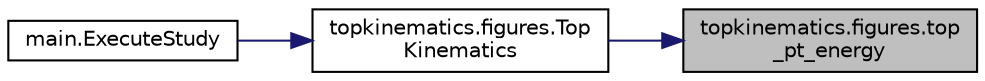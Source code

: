 digraph "topkinematics.figures.top_pt_energy"
{
 // INTERACTIVE_SVG=YES
 // LATEX_PDF_SIZE
  edge [fontname="Helvetica",fontsize="10",labelfontname="Helvetica",labelfontsize="10"];
  node [fontname="Helvetica",fontsize="10",shape=record];
  rankdir="RL";
  Node1 [label="topkinematics.figures.top\l_pt_energy",height=0.2,width=0.4,color="black", fillcolor="grey75", style="filled", fontcolor="black",tooltip=" "];
  Node1 -> Node2 [dir="back",color="midnightblue",fontsize="10",style="solid",fontname="Helvetica"];
  Node2 [label="topkinematics.figures.Top\lKinematics",height=0.2,width=0.4,color="black", fillcolor="white", style="filled",URL="$namespacetopkinematics_1_1figures.html#ab14fbfdf49f0f9ba47a88d48e6980153",tooltip=" "];
  Node2 -> Node3 [dir="back",color="midnightblue",fontsize="10",style="solid",fontname="Helvetica"];
  Node3 [label="main.ExecuteStudy",height=0.2,width=0.4,color="black", fillcolor="white", style="filled",URL="$namespacemain.html#a7afac8f5e46c718321f188d7888c2de0",tooltip=" "];
}
